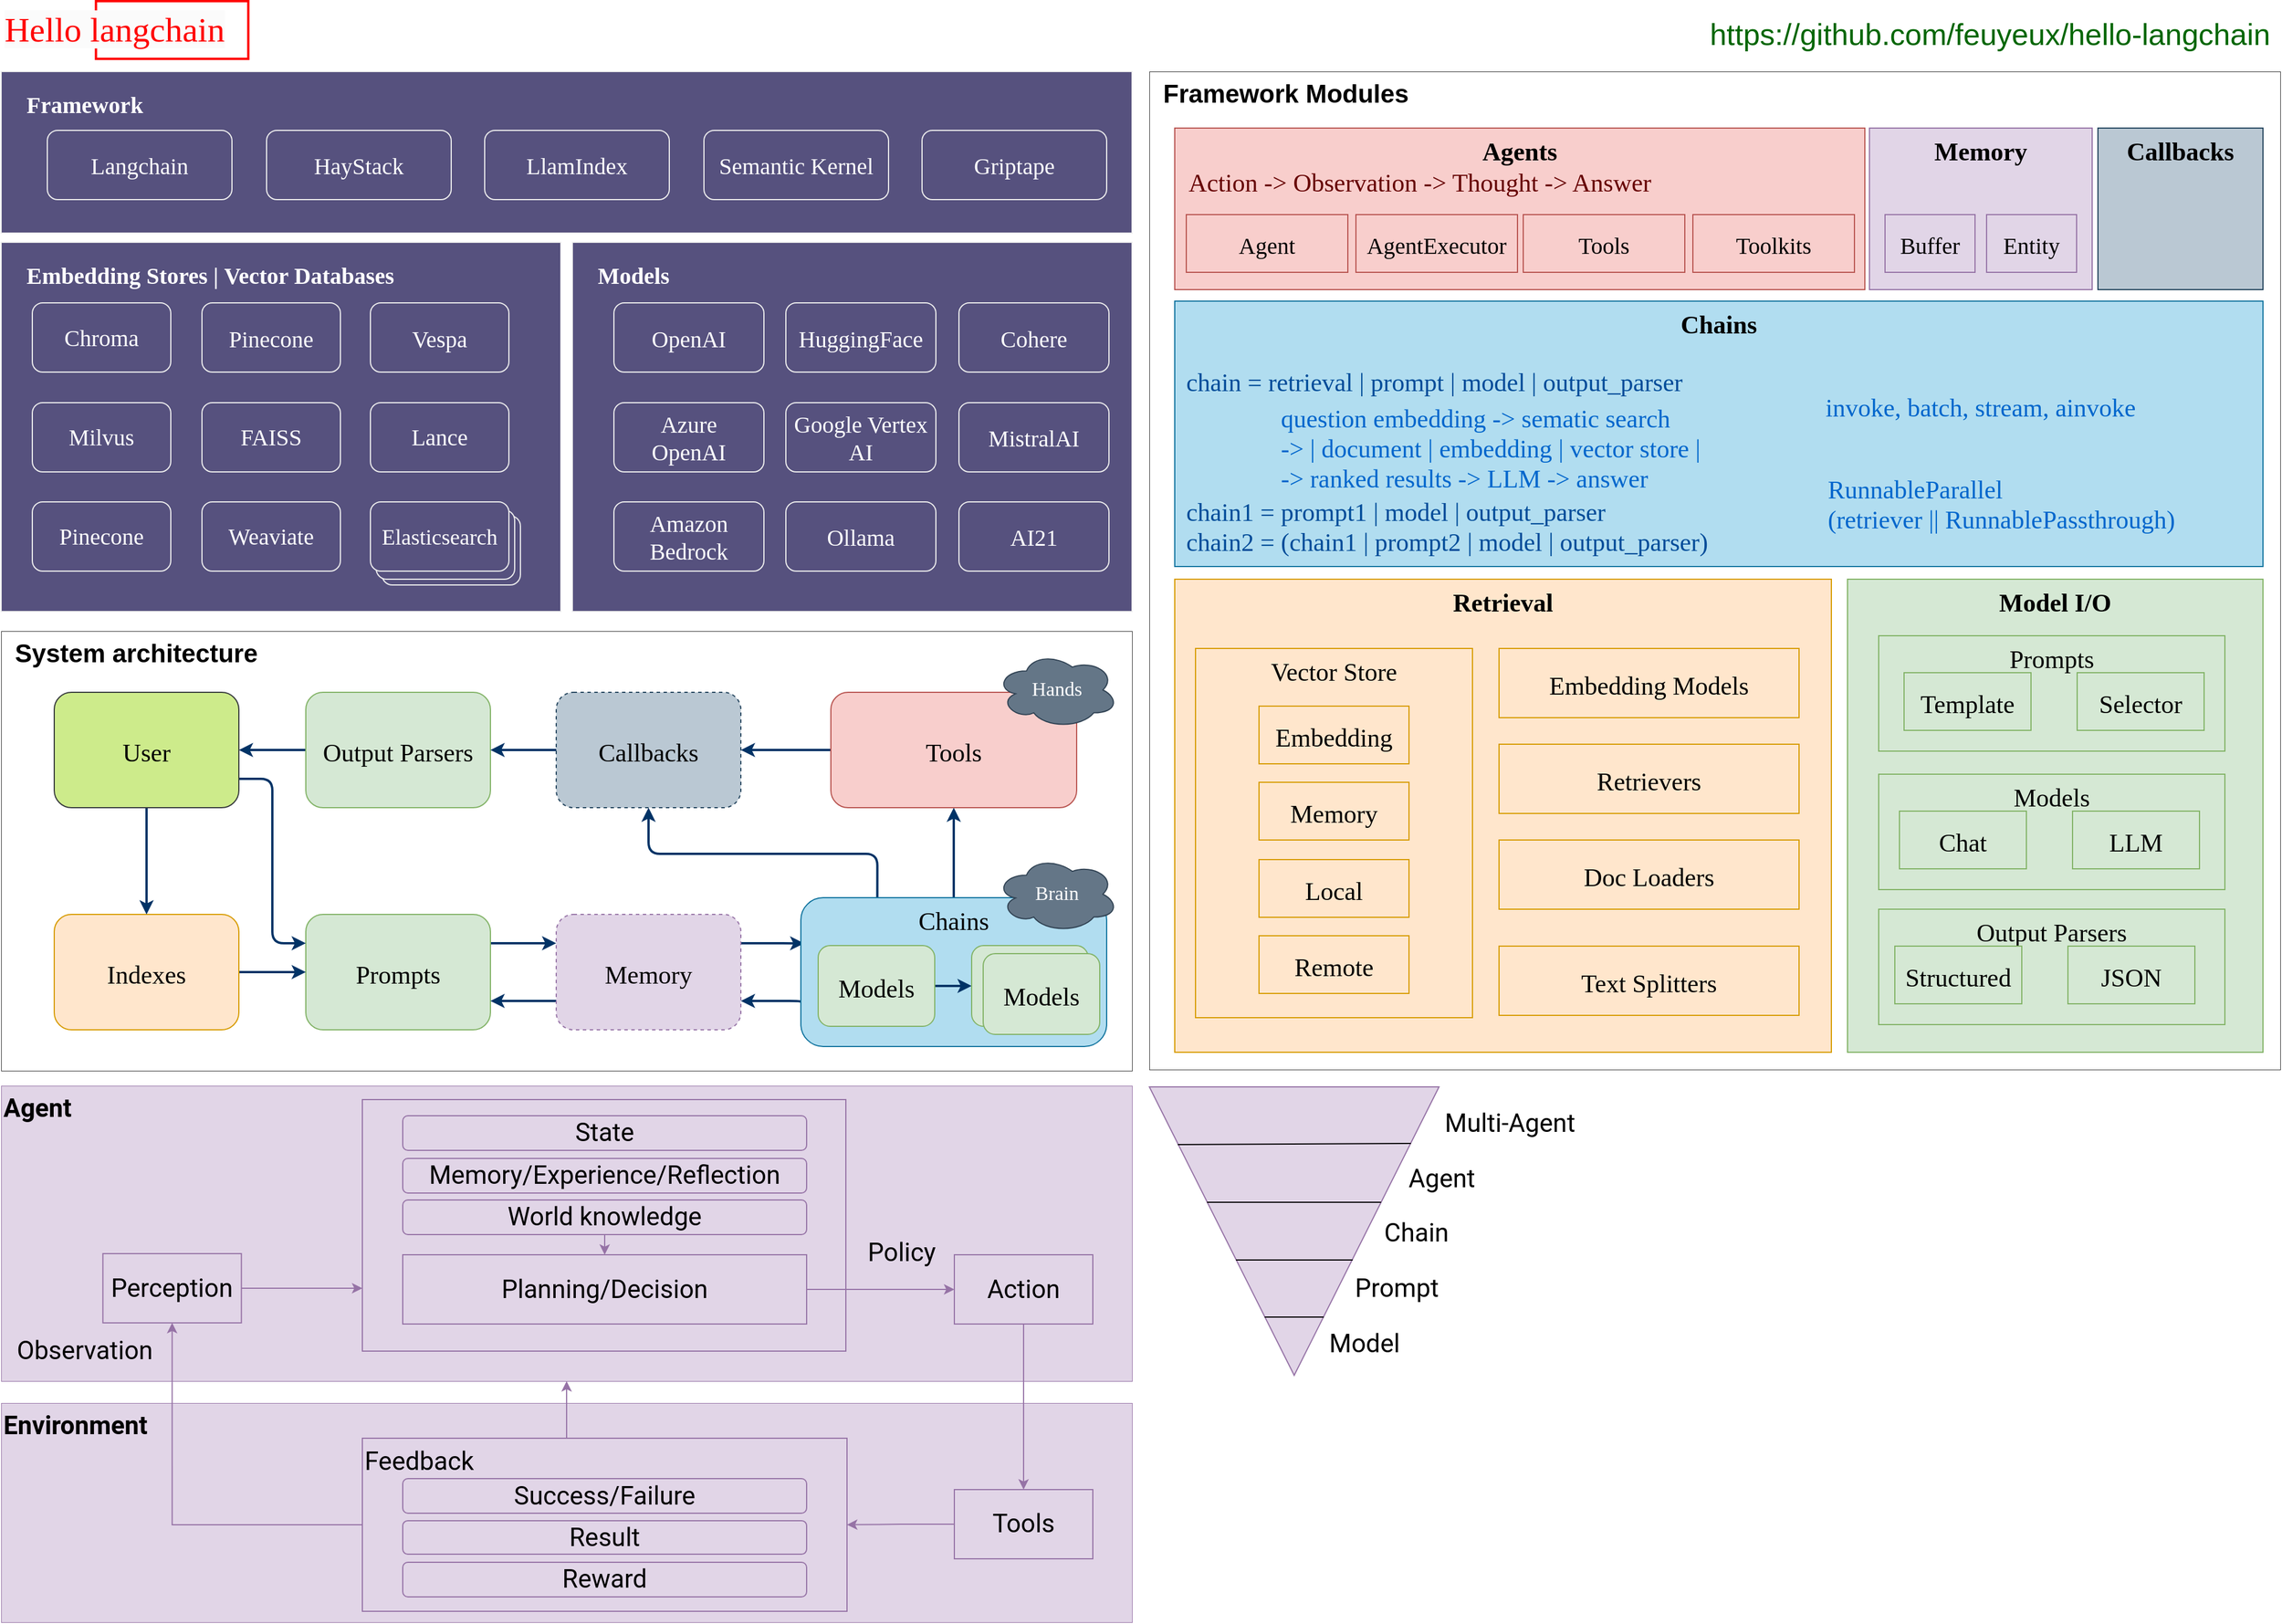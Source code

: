 <mxfile version="23.1.5" type="device">
  <diagram name="第 1 页" id="OYuebWuwv2_rnE3YtoPc">
    <mxGraphModel dx="5807" dy="2049" grid="0" gridSize="10" guides="1" tooltips="1" connect="1" arrows="1" fold="1" page="0" pageScale="1" pageWidth="827" pageHeight="1169" math="0" shadow="0">
      <root>
        <mxCell id="0" />
        <mxCell id="1" parent="0" />
        <mxCell id="qlYfSq8vVIO9M1__4HMO-33" value="System architecture" style="rounded=0;whiteSpace=wrap;html=1;fontSize=22;verticalAlign=top;align=left;spacingLeft=10;strokeColor=#333333;fontStyle=1;strokeWidth=0.5;" parent="1" vertex="1">
          <mxGeometry x="-3075" y="167" width="980" height="381" as="geometry" />
        </mxCell>
        <mxCell id="pzyvWJL_5G5Jy8PRfsOv-4" value="Framework Modules" style="rounded=0;whiteSpace=wrap;html=1;fontSize=22;verticalAlign=top;align=left;spacingLeft=10;strokeColor=#333333;fontStyle=1;strokeWidth=0.5;" parent="1" vertex="1">
          <mxGeometry x="-2080" y="-318" width="980" height="865" as="geometry" />
        </mxCell>
        <mxCell id="4NfUdMrG77cPyhmR1fGu-4" value="Retrieval" style="rounded=0;hachureGap=4;fontFamily=Nunito;fontSize=22;verticalAlign=top;fontSource=https%3A%2F%2Ffonts.googleapis.com%2Fcss%3Ffamily%3DNunito;labelBackgroundColor=none;fillColor=#ffe6cc;strokeColor=#d79b00;fontStyle=1" parent="1" vertex="1">
          <mxGeometry x="-2058" y="122" width="569" height="410" as="geometry" />
        </mxCell>
        <mxCell id="4NfUdMrG77cPyhmR1fGu-16" value="Vector Store" style="rounded=0;hachureGap=4;fontFamily=Nunito;fontSize=22;verticalAlign=top;fontSource=https%3A%2F%2Ffonts.googleapis.com%2Fcss%3Ffamily%3DNunito;labelBackgroundColor=none;fillColor=#ffe6cc;strokeColor=#d79b00;" parent="1" vertex="1">
          <mxGeometry x="-2040" y="182" width="240" height="320" as="geometry" />
        </mxCell>
        <mxCell id="4NfUdMrG77cPyhmR1fGu-1" value="Model I/O" style="rounded=0;hachureGap=4;fontFamily=Nunito;fontSize=22;verticalAlign=top;fontSource=https%3A%2F%2Ffonts.googleapis.com%2Fcss%3Ffamily%3DNunito;labelBackgroundColor=none;fillColor=#d5e8d4;strokeColor=#82b366;fontStyle=1" parent="1" vertex="1">
          <mxGeometry x="-1475" y="122" width="360" height="410" as="geometry" />
        </mxCell>
        <mxCell id="4NfUdMrG77cPyhmR1fGu-12" value="Output Parsers" style="rounded=0;hachureGap=4;fontFamily=Nunito;fontSize=22;verticalAlign=top;fontSource=https%3A%2F%2Ffonts.googleapis.com%2Fcss%3Ffamily%3DNunito;labelBackgroundColor=none;fillColor=#d5e8d4;strokeColor=#82b366;" parent="1" vertex="1">
          <mxGeometry x="-1448" y="408" width="300" height="100" as="geometry" />
        </mxCell>
        <mxCell id="4NfUdMrG77cPyhmR1fGu-2" value="Prompts" style="rounded=0;hachureGap=4;fontFamily=Nunito;fontSize=22;verticalAlign=top;fontSource=https%3A%2F%2Ffonts.googleapis.com%2Fcss%3Ffamily%3DNunito;labelBackgroundColor=none;fillColor=#d5e8d4;strokeColor=#82b366;" parent="1" vertex="1">
          <mxGeometry x="-1448" y="171" width="300" height="100" as="geometry" />
        </mxCell>
        <mxCell id="4NfUdMrG77cPyhmR1fGu-3" value="Models" style="rounded=0;hachureGap=4;fontFamily=Nunito;fontSize=22;verticalAlign=top;fontSource=https%3A%2F%2Ffonts.googleapis.com%2Fcss%3Ffamily%3DNunito;labelBackgroundColor=none;fillColor=#d5e8d4;strokeColor=#82b366;" parent="1" vertex="1">
          <mxGeometry x="-1448" y="291" width="300" height="100" as="geometry" />
        </mxCell>
        <mxCell id="4NfUdMrG77cPyhmR1fGu-5" value="Agents" style="rounded=0;hachureGap=4;fontFamily=Nunito;fontSize=22;verticalAlign=top;fontSource=https%3A%2F%2Ffonts.googleapis.com%2Fcss%3Ffamily%3DNunito;labelBackgroundColor=none;fillColor=#f8cecc;strokeColor=#b85450;fontStyle=1" parent="1" vertex="1">
          <mxGeometry x="-2058" y="-269" width="598" height="140" as="geometry" />
        </mxCell>
        <mxCell id="4NfUdMrG77cPyhmR1fGu-6" value="Selector" style="rounded=0;hachureGap=4;fontFamily=Nunito;fontSize=22;fontSource=https%3A%2F%2Ffonts.googleapis.com%2Fcss%3Ffamily%3DNunito;labelBackgroundColor=none;fillColor=#d5e8d4;strokeColor=#82b366;" parent="1" vertex="1">
          <mxGeometry x="-1276" y="203" width="110" height="50" as="geometry" />
        </mxCell>
        <mxCell id="4NfUdMrG77cPyhmR1fGu-7" value="Template" style="rounded=0;hachureGap=4;fontFamily=Nunito;fontSize=22;fontSource=https%3A%2F%2Ffonts.googleapis.com%2Fcss%3Ffamily%3DNunito;labelBackgroundColor=none;fillColor=#d5e8d4;strokeColor=#82b366;" parent="1" vertex="1">
          <mxGeometry x="-1426" y="203" width="110" height="50" as="geometry" />
        </mxCell>
        <mxCell id="4NfUdMrG77cPyhmR1fGu-8" value="Structured" style="rounded=0;hachureGap=4;fontFamily=Nunito;fontSize=22;fontSource=https%3A%2F%2Ffonts.googleapis.com%2Fcss%3Ffamily%3DNunito;labelBackgroundColor=none;fillColor=#d5e8d4;strokeColor=#82b366;" parent="1" vertex="1">
          <mxGeometry x="-1434" y="440" width="110" height="50" as="geometry" />
        </mxCell>
        <mxCell id="4NfUdMrG77cPyhmR1fGu-9" value="JSON" style="rounded=0;hachureGap=4;fontFamily=Nunito;fontSize=22;fontSource=https%3A%2F%2Ffonts.googleapis.com%2Fcss%3Ffamily%3DNunito;labelBackgroundColor=none;fillColor=#d5e8d4;strokeColor=#82b366;" parent="1" vertex="1">
          <mxGeometry x="-1284" y="440" width="110" height="50" as="geometry" />
        </mxCell>
        <mxCell id="4NfUdMrG77cPyhmR1fGu-10" value="Chat" style="rounded=0;hachureGap=4;fontFamily=Nunito;fontSize=22;fontSource=https%3A%2F%2Ffonts.googleapis.com%2Fcss%3Ffamily%3DNunito;labelBackgroundColor=none;fillColor=#d5e8d4;strokeColor=#82b366;" parent="1" vertex="1">
          <mxGeometry x="-1430" y="323" width="110" height="50" as="geometry" />
        </mxCell>
        <mxCell id="4NfUdMrG77cPyhmR1fGu-11" value="LLM" style="rounded=0;hachureGap=4;fontFamily=Nunito;fontSize=22;fontSource=https%3A%2F%2Ffonts.googleapis.com%2Fcss%3Ffamily%3DNunito;labelBackgroundColor=none;fillColor=#d5e8d4;strokeColor=#82b366;" parent="1" vertex="1">
          <mxGeometry x="-1280" y="323" width="110" height="50" as="geometry" />
        </mxCell>
        <mxCell id="4NfUdMrG77cPyhmR1fGu-13" value="Retrievers" style="rounded=0;hachureGap=4;fontFamily=Nunito;fontSize=22;verticalAlign=middle;fontSource=https%3A%2F%2Ffonts.googleapis.com%2Fcss%3Ffamily%3DNunito;flipV=0;labelBackgroundColor=none;fillColor=#ffe6cc;strokeColor=#d79b00;" parent="1" vertex="1">
          <mxGeometry x="-1777" y="265" width="260" height="60" as="geometry" />
        </mxCell>
        <mxCell id="4NfUdMrG77cPyhmR1fGu-14" value="Embedding" style="rounded=0;hachureGap=4;fontFamily=Nunito;fontSize=22;fontSource=https%3A%2F%2Ffonts.googleapis.com%2Fcss%3Ffamily%3DNunito;labelBackgroundColor=none;fillColor=#ffe6cc;strokeColor=#d79b00;" parent="1" vertex="1">
          <mxGeometry x="-1985" y="232" width="130" height="50" as="geometry" />
        </mxCell>
        <mxCell id="4NfUdMrG77cPyhmR1fGu-15" value="Doc Loaders" style="rounded=0;hachureGap=4;fontFamily=Nunito;fontSize=22;verticalAlign=middle;fontSource=https%3A%2F%2Ffonts.googleapis.com%2Fcss%3Ffamily%3DNunito;flipV=0;labelBackgroundColor=none;fillColor=#ffe6cc;strokeColor=#d79b00;" parent="1" vertex="1">
          <mxGeometry x="-1777" y="348" width="260" height="60" as="geometry" />
        </mxCell>
        <mxCell id="4NfUdMrG77cPyhmR1fGu-17" value="Text Splitters" style="rounded=0;hachureGap=4;fontFamily=Nunito;fontSize=22;verticalAlign=middle;fontSource=https%3A%2F%2Ffonts.googleapis.com%2Fcss%3Ffamily%3DNunito;flipV=0;labelBackgroundColor=none;fillColor=#ffe6cc;strokeColor=#d79b00;" parent="1" vertex="1">
          <mxGeometry x="-1777" y="440" width="260" height="60" as="geometry" />
        </mxCell>
        <mxCell id="4NfUdMrG77cPyhmR1fGu-18" value="Embedding Models" style="rounded=0;hachureGap=4;fontFamily=Nunito;fontSize=22;verticalAlign=middle;fontSource=https%3A%2F%2Ffonts.googleapis.com%2Fcss%3Ffamily%3DNunito;flipV=0;labelBackgroundColor=none;fillColor=#ffe6cc;strokeColor=#d79b00;" parent="1" vertex="1">
          <mxGeometry x="-1777" y="182" width="260" height="60" as="geometry" />
        </mxCell>
        <mxCell id="4NfUdMrG77cPyhmR1fGu-19" value="Local" style="rounded=0;hachureGap=4;fontFamily=Nunito;fontSize=22;fontSource=https%3A%2F%2Ffonts.googleapis.com%2Fcss%3Ffamily%3DNunito;labelBackgroundColor=none;fillColor=#ffe6cc;strokeColor=#d79b00;" parent="1" vertex="1">
          <mxGeometry x="-1985" y="365" width="130" height="50" as="geometry" />
        </mxCell>
        <mxCell id="4NfUdMrG77cPyhmR1fGu-20" value="Memory" style="rounded=0;hachureGap=4;fontFamily=Nunito;fontSize=22;fontSource=https%3A%2F%2Ffonts.googleapis.com%2Fcss%3Ffamily%3DNunito;labelBackgroundColor=none;fillColor=#ffe6cc;strokeColor=#d79b00;" parent="1" vertex="1">
          <mxGeometry x="-1985" y="298" width="130" height="50" as="geometry" />
        </mxCell>
        <mxCell id="4NfUdMrG77cPyhmR1fGu-21" value="Remote" style="rounded=0;hachureGap=4;fontFamily=Nunito;fontSize=22;fontSource=https%3A%2F%2Ffonts.googleapis.com%2Fcss%3Ffamily%3DNunito;labelBackgroundColor=none;fillColor=#ffe6cc;strokeColor=#d79b00;" parent="1" vertex="1">
          <mxGeometry x="-1985" y="431" width="130" height="50" as="geometry" />
        </mxCell>
        <mxCell id="4NfUdMrG77cPyhmR1fGu-22" value="Chains" style="rounded=0;hachureGap=4;fontFamily=Nunito;fontSize=22;verticalAlign=top;fontSource=https%3A%2F%2Ffonts.googleapis.com%2Fcss%3Ffamily%3DNunito;labelBackgroundColor=none;fillColor=#b1ddf0;strokeColor=#10739e;fontStyle=1" parent="1" vertex="1">
          <mxGeometry x="-2058" y="-119" width="943" height="230" as="geometry" />
        </mxCell>
        <mxCell id="4NfUdMrG77cPyhmR1fGu-23" value="chain = retrieval | prompt | model | output_parser" style="text;align=left;verticalAlign=middle;resizable=0;points=[];autosize=1;strokeColor=none;fillColor=none;fontSize=22;fontFamily=Nunito;fontStyle=0;labelBackgroundColor=none;labelBorderColor=none;fontColor=#004C99;fontSource=https%3A%2F%2Ffonts.googleapis.com%2Fcss%3Ffamily%3DNunito;" parent="1" vertex="1">
          <mxGeometry x="-2050" y="-70" width="516" height="38" as="geometry" />
        </mxCell>
        <mxCell id="4NfUdMrG77cPyhmR1fGu-26" value="RunnableParallel &#xa;(retriever || RunnablePassthrough)" style="text;align=left;verticalAlign=middle;resizable=0;points=[];autosize=1;strokeColor=none;fillColor=none;fontSize=22;fontFamily=Nunito;fontStyle=0;labelBackgroundColor=none;labelBorderColor=none;fontColor=#0066CC;fontSource=https%3A%2F%2Ffonts.googleapis.com%2Fcss%3Ffamily%3DNunito;" parent="1" vertex="1">
          <mxGeometry x="-1494" y="22.5" width="362" height="65" as="geometry" />
        </mxCell>
        <mxCell id="4NfUdMrG77cPyhmR1fGu-27" value="invoke, batch, stream, ainvoke" style="text;align=left;verticalAlign=middle;resizable=0;points=[];autosize=1;strokeColor=none;fillColor=none;fontSize=22;fontFamily=Nunito;fontStyle=0;labelBackgroundColor=none;labelBorderColor=none;fontColor=#0066CC;fontSource=https%3A%2F%2Ffonts.googleapis.com%2Fcss%3Ffamily%3DNunito;" parent="1" vertex="1">
          <mxGeometry x="-1496" y="-48" width="328" height="38" as="geometry" />
        </mxCell>
        <mxCell id="4NfUdMrG77cPyhmR1fGu-29" value="AgentExecutor" style="rounded=0;hachureGap=4;fontFamily=Nunito;fontSize=20;fontSource=https%3A%2F%2Ffonts.googleapis.com%2Fcss%3Ffamily%3DNunito;labelBackgroundColor=none;fillColor=#f8cecc;strokeColor=#b85450;" parent="1" vertex="1">
          <mxGeometry x="-1901" y="-194" width="140" height="50" as="geometry" />
        </mxCell>
        <mxCell id="4NfUdMrG77cPyhmR1fGu-30" value="Tools" style="rounded=0;hachureGap=4;fontFamily=Nunito;fontSize=20;fontSource=https%3A%2F%2Ffonts.googleapis.com%2Fcss%3Ffamily%3DNunito;labelBackgroundColor=none;fillColor=#f8cecc;strokeColor=#b85450;" parent="1" vertex="1">
          <mxGeometry x="-1756" y="-194" width="140" height="50" as="geometry" />
        </mxCell>
        <mxCell id="4NfUdMrG77cPyhmR1fGu-32" value="chain1 = prompt1 | model | output_parser&#xa;chain2 = (chain1 | prompt2 | model | output_parser)" style="text;align=left;verticalAlign=middle;resizable=0;points=[];autosize=1;strokeColor=none;fillColor=none;fontSize=22;fontFamily=Nunito;labelBackgroundColor=none;fontColor=#004C99;fontSource=https%3A%2F%2Ffonts.googleapis.com%2Fcss%3Ffamily%3DNunito;" parent="1" vertex="1">
          <mxGeometry x="-2050" y="42" width="539" height="65" as="geometry" />
        </mxCell>
        <mxCell id="4NfUdMrG77cPyhmR1fGu-33" value="Toolkits" style="rounded=0;hachureGap=4;fontFamily=Nunito;fontSize=20;fontSource=https%3A%2F%2Ffonts.googleapis.com%2Fcss%3Ffamily%3DNunito;labelBackgroundColor=none;fillColor=#f8cecc;strokeColor=#b85450;" parent="1" vertex="1">
          <mxGeometry x="-1609" y="-194" width="140" height="50" as="geometry" />
        </mxCell>
        <mxCell id="MscFgvf52E4xxU9Cp72V-1" value="question embedding -&gt; sematic search &#xa;-&gt; | document | embedding | vector store | &#xa;-&gt; ranked results -&gt; LLM -&gt; answer" style="text;align=left;verticalAlign=middle;resizable=0;points=[];autosize=1;strokeColor=none;fillColor=none;fontFamily=Nunito;fontSize=22;fontStyle=0;labelBackgroundColor=none;labelBorderColor=none;fontColor=#0066CC;fontSource=https%3A%2F%2Ffonts.googleapis.com%2Fcss%3Ffamily%3DNunito;" parent="1" vertex="1">
          <mxGeometry x="-1968" y="-39" width="457" height="91" as="geometry" />
        </mxCell>
        <mxCell id="mzIa0gRwXA8rVOjW6qRV-1" value="Framework" style="rounded=0;whiteSpace=wrap;html=1;fontFamily=Nunito;fontSize=20;verticalAlign=top;align=left;spacingLeft=20;spacingTop=10;labelBackgroundColor=none;fillColor=#56517E;strokeColor=#EEEEEE;fontColor=#FFFFFF;fontSource=https%3A%2F%2Ffonts.googleapis.com%2Fcss%3Ffamily%3DNunito;glass=0;shadow=0;fontStyle=1" parent="1" vertex="1">
          <mxGeometry x="-3075" y="-318" width="980" height="140" as="geometry" />
        </mxCell>
        <mxCell id="mzIa0gRwXA8rVOjW6qRV-2" value="Embedding Stores |&amp;nbsp;Vector Databases" style="rounded=0;whiteSpace=wrap;html=1;fontFamily=Nunito;fontSize=20;verticalAlign=top;align=left;spacingLeft=20;spacingTop=10;labelBackgroundColor=none;fillColor=#56517E;strokeColor=#EEEEEE;fontColor=#FFFFFF;fontSource=https%3A%2F%2Ffonts.googleapis.com%2Fcss%3Ffamily%3DNunito;glass=0;shadow=0;fontStyle=1" parent="1" vertex="1">
          <mxGeometry x="-3075" y="-170" width="485" height="320" as="geometry" />
        </mxCell>
        <mxCell id="mzIa0gRwXA8rVOjW6qRV-3" value="Models" style="rounded=0;whiteSpace=wrap;html=1;fontFamily=Nunito;fontSize=20;verticalAlign=top;align=left;spacingLeft=20;spacingTop=10;labelBackgroundColor=none;fillColor=#56517E;strokeColor=#EEEEEE;fontColor=#FFFFFF;fontSource=https%3A%2F%2Ffonts.googleapis.com%2Fcss%3Ffamily%3DNunito;glass=0;shadow=0;fontStyle=1" parent="1" vertex="1">
          <mxGeometry x="-2580" y="-170" width="485" height="320" as="geometry" />
        </mxCell>
        <mxCell id="mzIa0gRwXA8rVOjW6qRV-4" value="Langchain" style="rounded=1;whiteSpace=wrap;html=1;fontFamily=Nunito;fontSize=20;labelBackgroundColor=none;fillColor=#56517E;strokeColor=#EEEEEE;fontColor=#FFFFFF;fontSource=https%3A%2F%2Ffonts.googleapis.com%2Fcss%3Ffamily%3DNunito;fontStyle=0" parent="1" vertex="1">
          <mxGeometry x="-3035" y="-267" width="160" height="60" as="geometry" />
        </mxCell>
        <mxCell id="mzIa0gRwXA8rVOjW6qRV-6" value="HayStack" style="rounded=1;whiteSpace=wrap;html=1;fontFamily=Nunito;fontSize=20;labelBackgroundColor=none;fillColor=#56517E;strokeColor=#EEEEEE;fontColor=#FFFFFF;fontSource=https%3A%2F%2Ffonts.googleapis.com%2Fcss%3Ffamily%3DNunito;fontStyle=0" parent="1" vertex="1">
          <mxGeometry x="-2845" y="-267" width="160" height="60" as="geometry" />
        </mxCell>
        <mxCell id="mzIa0gRwXA8rVOjW6qRV-7" value="OpenAI" style="rounded=1;whiteSpace=wrap;html=1;fontFamily=Nunito;fontSize=20;labelBackgroundColor=none;fillColor=#56517E;strokeColor=#EEEEEE;fontColor=#FFFFFF;fontSource=https%3A%2F%2Ffonts.googleapis.com%2Fcss%3Ffamily%3DNunito;fontStyle=0" parent="1" vertex="1">
          <mxGeometry x="-2544" y="-117.5" width="130" height="60" as="geometry" />
        </mxCell>
        <mxCell id="mzIa0gRwXA8rVOjW6qRV-8" value="HuggingFace" style="rounded=1;whiteSpace=wrap;html=1;fontFamily=Nunito;fontSize=20;labelBackgroundColor=none;fillColor=#56517E;strokeColor=#EEEEEE;fontColor=#FFFFFF;fontSource=https%3A%2F%2Ffonts.googleapis.com%2Fcss%3Ffamily%3DNunito;fontStyle=0" parent="1" vertex="1">
          <mxGeometry x="-2395" y="-117.5" width="130" height="60" as="geometry" />
        </mxCell>
        <mxCell id="mzIa0gRwXA8rVOjW6qRV-9" value="Pinecone" style="rounded=1;whiteSpace=wrap;html=1;fontFamily=Nunito;fontSize=20;labelBackgroundColor=none;fillColor=#56517E;strokeColor=#EEEEEE;fontColor=#FFFFFF;fontSource=https%3A%2F%2Ffonts.googleapis.com%2Fcss%3Ffamily%3DNunito;fontStyle=0" parent="1" vertex="1">
          <mxGeometry x="-2901" y="-117.5" width="120" height="60" as="geometry" />
        </mxCell>
        <mxCell id="mzIa0gRwXA8rVOjW6qRV-10" value="Vespa" style="rounded=1;whiteSpace=wrap;html=1;fontFamily=Nunito;fontSize=20;labelBackgroundColor=none;fillColor=#56517E;strokeColor=#EEEEEE;fontColor=#FFFFFF;fontSource=https%3A%2F%2Ffonts.googleapis.com%2Fcss%3Ffamily%3DNunito;fontStyle=0" parent="1" vertex="1">
          <mxGeometry x="-2755" y="-117.5" width="120" height="60" as="geometry" />
        </mxCell>
        <mxCell id="mzIa0gRwXA8rVOjW6qRV-12" value="Cohere" style="rounded=1;whiteSpace=wrap;html=1;fontFamily=Nunito;fontSize=20;labelBackgroundColor=none;fillColor=#56517E;strokeColor=#EEEEEE;fontColor=#FFFFFF;fontSource=https%3A%2F%2Ffonts.googleapis.com%2Fcss%3Ffamily%3DNunito;fontStyle=0" parent="1" vertex="1">
          <mxGeometry x="-2245" y="-117.5" width="130" height="60" as="geometry" />
        </mxCell>
        <mxCell id="mzIa0gRwXA8rVOjW6qRV-13" value="Google Vertex AI" style="rounded=1;whiteSpace=wrap;html=1;fontFamily=Nunito;fontSize=20;fontStyle=0;labelBackgroundColor=none;fillColor=#56517E;strokeColor=#EEEEEE;fontColor=#FFFFFF;fontSource=https%3A%2F%2Ffonts.googleapis.com%2Fcss%3Ffamily%3DNunito;" parent="1" vertex="1">
          <mxGeometry x="-2395" y="-31" width="130" height="60" as="geometry" />
        </mxCell>
        <mxCell id="mzIa0gRwXA8rVOjW6qRV-14" value="LlamIndex" style="rounded=1;whiteSpace=wrap;html=1;fontFamily=Nunito;fontSize=20;labelBackgroundColor=none;fillColor=#56517E;strokeColor=#EEEEEE;fontColor=#FFFFFF;fontSource=https%3A%2F%2Ffonts.googleapis.com%2Fcss%3Ffamily%3DNunito;fontStyle=0" parent="1" vertex="1">
          <mxGeometry x="-2656" y="-267" width="160" height="60" as="geometry" />
        </mxCell>
        <mxCell id="mzIa0gRwXA8rVOjW6qRV-15" value="Azure &lt;br&gt;OpenAI" style="rounded=1;whiteSpace=wrap;html=1;fontFamily=Nunito;fontSize=20;labelBackgroundColor=none;fillColor=#56517E;strokeColor=#EEEEEE;fontColor=#FFFFFF;fontSource=https%3A%2F%2Ffonts.googleapis.com%2Fcss%3Ffamily%3DNunito;fontStyle=0" parent="1" vertex="1">
          <mxGeometry x="-2544" y="-31" width="130" height="60" as="geometry" />
        </mxCell>
        <mxCell id="mzIa0gRwXA8rVOjW6qRV-16" value="&lt;div style=&quot;font-size: 20px; line-height: 21px;&quot;&gt;Chroma&lt;/div&gt;" style="rounded=1;whiteSpace=wrap;html=1;fontFamily=Nunito;fontSize=20;labelBackgroundColor=none;fillColor=#56517E;strokeColor=#EEEEEE;fontColor=#FFFFFF;fontSource=https%3A%2F%2Ffonts.googleapis.com%2Fcss%3Ffamily%3DNunito;fontStyle=0" parent="1" vertex="1">
          <mxGeometry x="-3048" y="-117.5" width="120" height="60" as="geometry" />
        </mxCell>
        <mxCell id="mzIa0gRwXA8rVOjW6qRV-17" value="&lt;div style=&quot;font-size: 20px; line-height: 21px;&quot;&gt;&lt;div style=&quot;line-height: 21px; font-size: 20px;&quot;&gt;Milvus&lt;/div&gt;&lt;/div&gt;" style="rounded=1;whiteSpace=wrap;html=1;fontFamily=Nunito;fontSize=20;labelBackgroundColor=none;fillColor=#56517E;strokeColor=#EEEEEE;fontColor=#FFFFFF;fontSource=https%3A%2F%2Ffonts.googleapis.com%2Fcss%3Ffamily%3DNunito;fontStyle=0" parent="1" vertex="1">
          <mxGeometry x="-3048" y="-31" width="120" height="60" as="geometry" />
        </mxCell>
        <mxCell id="mzIa0gRwXA8rVOjW6qRV-20" value="MistralAI" style="rounded=1;whiteSpace=wrap;html=1;fontFamily=Nunito;fontSize=20;labelBackgroundColor=none;fillColor=#56517E;strokeColor=#EEEEEE;fontColor=#FFFFFF;fontSource=https%3A%2F%2Ffonts.googleapis.com%2Fcss%3Ffamily%3DNunito;fontStyle=0" parent="1" vertex="1">
          <mxGeometry x="-2245" y="-31" width="130" height="60" as="geometry" />
        </mxCell>
        <mxCell id="mzIa0gRwXA8rVOjW6qRV-22" value="&lt;div style=&quot;font-size: 20px; line-height: 21px;&quot;&gt;&lt;div style=&quot;line-height: 21px; font-size: 20px;&quot;&gt;&lt;div style=&quot;line-height: 21px; font-size: 20px;&quot;&gt;Neo4j&lt;/div&gt;&lt;/div&gt;&lt;/div&gt;" style="rounded=1;whiteSpace=wrap;html=1;fontFamily=Nunito;fontSize=20;labelBackgroundColor=none;fillColor=#56517E;strokeColor=#EEEEEE;fontColor=#FFFFFF;fontSource=https%3A%2F%2Ffonts.googleapis.com%2Fcss%3Ffamily%3DNunito;fontStyle=0" parent="1" vertex="1">
          <mxGeometry x="-2745" y="67" width="120" height="60" as="geometry" />
        </mxCell>
        <mxCell id="mzIa0gRwXA8rVOjW6qRV-24" value="&lt;div style=&quot;font-size: 20px; line-height: 21px;&quot;&gt;&lt;div style=&quot;line-height: 21px; font-size: 20px;&quot;&gt;&lt;div style=&quot;line-height: 21px; font-size: 20px;&quot;&gt;Pinecone&lt;/div&gt;&lt;/div&gt;&lt;/div&gt;" style="rounded=1;whiteSpace=wrap;html=1;fontFamily=Nunito;fontSize=20;labelBackgroundColor=none;fillColor=#56517E;strokeColor=#EEEEEE;fontColor=#FFFFFF;fontSource=https%3A%2F%2Ffonts.googleapis.com%2Fcss%3Ffamily%3DNunito;fontStyle=0" parent="1" vertex="1">
          <mxGeometry x="-3048" y="55" width="120" height="60" as="geometry" />
        </mxCell>
        <mxCell id="mzIa0gRwXA8rVOjW6qRV-26" value="&lt;div style=&quot;font-size: 20px; line-height: 21px;&quot;&gt;&lt;div style=&quot;line-height: 21px; font-size: 20px;&quot;&gt;&lt;div style=&quot;line-height: 21px; font-size: 20px;&quot;&gt;Weaviate&lt;/div&gt;&lt;/div&gt;&lt;/div&gt;" style="rounded=1;whiteSpace=wrap;html=1;fontFamily=Nunito;fontSize=20;labelBackgroundColor=none;fillColor=#56517E;strokeColor=#EEEEEE;fontColor=#FFFFFF;fontSource=https%3A%2F%2Ffonts.googleapis.com%2Fcss%3Ffamily%3DNunito;fontStyle=0" parent="1" vertex="1">
          <mxGeometry x="-2901" y="55" width="120" height="60" as="geometry" />
        </mxCell>
        <mxCell id="mzIa0gRwXA8rVOjW6qRV-28" value="Amazon Bedrock" style="rounded=1;whiteSpace=wrap;html=1;fontFamily=Nunito;fontSize=20;labelBackgroundColor=none;fillColor=#56517E;strokeColor=#EEEEEE;fontColor=#FFFFFF;fontSource=https%3A%2F%2Ffonts.googleapis.com%2Fcss%3Ffamily%3DNunito;fontStyle=0" parent="1" vertex="1">
          <mxGeometry x="-2544" y="55" width="130" height="60" as="geometry" />
        </mxCell>
        <mxCell id="pzyvWJL_5G5Jy8PRfsOv-1" value="Memory" style="rounded=0;hachureGap=4;fontFamily=Nunito;fontSize=22;verticalAlign=top;fontSource=https%3A%2F%2Ffonts.googleapis.com%2Fcss%3Ffamily%3DNunito;labelBackgroundColor=none;fillColor=#e1d5e7;strokeColor=#9673a6;fontStyle=1" parent="1" vertex="1">
          <mxGeometry x="-1456" y="-269" width="193" height="140" as="geometry" />
        </mxCell>
        <mxCell id="pzyvWJL_5G5Jy8PRfsOv-2" value="&lt;div style=&quot;font-size: 20px; line-height: 21px;&quot;&gt;&lt;div style=&quot;line-height: 21px; font-size: 20px;&quot;&gt;&lt;div style=&quot;line-height: 21px; font-size: 20px;&quot;&gt;Redis&lt;/div&gt;&lt;/div&gt;&lt;/div&gt;" style="rounded=1;whiteSpace=wrap;html=1;fontFamily=Nunito;fontSize=20;labelBackgroundColor=none;fillColor=#56517E;strokeColor=#EEEEEE;fontColor=#FFFFFF;fontSource=https%3A%2F%2Ffonts.googleapis.com%2Fcss%3Ffamily%3DNunito;fontStyle=0" parent="1" vertex="1">
          <mxGeometry x="-2750" y="62" width="120" height="60" as="geometry" />
        </mxCell>
        <mxCell id="pzyvWJL_5G5Jy8PRfsOv-3" value="Ollama" style="rounded=1;whiteSpace=wrap;html=1;fontFamily=Nunito;fontSize=20;labelBackgroundColor=none;fillColor=#56517E;strokeColor=#EEEEEE;fontColor=#FFFFFF;fontSource=https%3A%2F%2Ffonts.googleapis.com%2Fcss%3Ffamily%3DNunito;fontStyle=0" parent="1" vertex="1">
          <mxGeometry x="-2395" y="55" width="130" height="60" as="geometry" />
        </mxCell>
        <mxCell id="qlYfSq8vVIO9M1__4HMO-2" value="&lt;div style=&quot;font-size: 20px; line-height: 21px;&quot;&gt;FAISS&lt;/div&gt;" style="rounded=1;whiteSpace=wrap;html=1;fontFamily=Nunito;fontSize=20;labelBackgroundColor=none;fillColor=#56517E;strokeColor=#EEEEEE;fontColor=#FFFFFF;fontSource=https%3A%2F%2Ffonts.googleapis.com%2Fcss%3Ffamily%3DNunito;fontStyle=0" parent="1" vertex="1">
          <mxGeometry x="-2901" y="-31" width="120" height="60" as="geometry" />
        </mxCell>
        <mxCell id="qlYfSq8vVIO9M1__4HMO-4" value="&lt;div style=&quot;font-size: 20px; line-height: 21px;&quot;&gt;Lance&lt;/div&gt;" style="rounded=1;whiteSpace=wrap;html=1;fontFamily=Nunito;fontSize=20;labelBackgroundColor=none;fillColor=#56517E;strokeColor=#EEEEEE;fontColor=#FFFFFF;fontSource=https%3A%2F%2Ffonts.googleapis.com%2Fcss%3Ffamily%3DNunito;fontStyle=0" parent="1" vertex="1">
          <mxGeometry x="-2755" y="-31" width="120" height="60" as="geometry" />
        </mxCell>
        <mxCell id="qlYfSq8vVIO9M1__4HMO-5" value="Callbacks" style="rounded=0;hachureGap=4;fontFamily=Nunito;fontSize=22;verticalAlign=top;fontSource=https%3A%2F%2Ffonts.googleapis.com%2Fcss%3Ffamily%3DNunito;labelBackgroundColor=none;fillColor=#bac8d3;strokeColor=#23445d;fontStyle=1" parent="1" vertex="1">
          <mxGeometry x="-1258" y="-269" width="143" height="140" as="geometry" />
        </mxCell>
        <mxCell id="qlYfSq8vVIO9M1__4HMO-6" value="Agent" style="rounded=0;hachureGap=4;fontFamily=Nunito;fontSize=20;fontSource=https%3A%2F%2Ffonts.googleapis.com%2Fcss%3Ffamily%3DNunito;labelBackgroundColor=none;fillColor=#f8cecc;strokeColor=#b85450;" parent="1" vertex="1">
          <mxGeometry x="-2048" y="-194" width="140" height="50" as="geometry" />
        </mxCell>
        <mxCell id="qlYfSq8vVIO9M1__4HMO-8" value="AI21" style="rounded=1;whiteSpace=wrap;html=1;fontFamily=Nunito;fontSize=20;labelBackgroundColor=none;fillColor=#56517E;strokeColor=#EEEEEE;fontColor=#FFFFFF;fontSource=https%3A%2F%2Ffonts.googleapis.com%2Fcss%3Ffamily%3DNunito;fontStyle=0" parent="1" vertex="1">
          <mxGeometry x="-2245" y="55" width="130" height="60" as="geometry" />
        </mxCell>
        <mxCell id="qlYfSq8vVIO9M1__4HMO-9" value="Semantic Kernel" style="rounded=1;whiteSpace=wrap;html=1;fontFamily=Nunito;fontSize=20;labelBackgroundColor=none;fillColor=#56517E;strokeColor=#EEEEEE;fontColor=#FFFFFF;fontSource=https%3A%2F%2Ffonts.googleapis.com%2Fcss%3Ffamily%3DNunito;fontStyle=0" parent="1" vertex="1">
          <mxGeometry x="-2466" y="-267" width="160" height="60" as="geometry" />
        </mxCell>
        <mxCell id="mzIa0gRwXA8rVOjW6qRV-23" value="&lt;div style=&quot;font-size: 19px; line-height: 21px;&quot;&gt;&lt;div style=&quot;line-height: 21px; font-size: 19px;&quot;&gt;&lt;div style=&quot;line-height: 21px; font-size: 19px;&quot;&gt;Elasticsearch&lt;/div&gt;&lt;/div&gt;&lt;/div&gt;" style="rounded=1;whiteSpace=wrap;html=1;fontFamily=Nunito;fontSize=19;labelBackgroundColor=none;fillColor=#56517E;strokeColor=#EEEEEE;fontColor=#FFFFFF;fontSource=https%3A%2F%2Ffonts.googleapis.com%2Fcss%3Ffamily%3DNunito;fontStyle=0" parent="1" vertex="1">
          <mxGeometry x="-2755" y="55" width="120" height="60" as="geometry" />
        </mxCell>
        <mxCell id="qlYfSq8vVIO9M1__4HMO-15" value="Action -&gt; Observation -&gt; Thought -&gt; Answer" style="text;align=left;verticalAlign=middle;resizable=0;points=[];autosize=1;strokeColor=none;fillColor=none;fontSize=22;fontFamily=Nunito;fontStyle=0;labelBackgroundColor=none;labelBorderColor=none;fontColor=#660000;fontSource=https%3A%2F%2Ffonts.googleapis.com%2Fcss%3Ffamily%3DNunito;" parent="1" vertex="1">
          <mxGeometry x="-2048" y="-243" width="465" height="38" as="geometry" />
        </mxCell>
        <mxCell id="qlYfSq8vVIO9M1__4HMO-16" value="Griptape" style="rounded=1;whiteSpace=wrap;html=1;fontFamily=Nunito;fontSize=20;labelBackgroundColor=none;fillColor=#56517E;strokeColor=#EEEEEE;fontColor=#FFFFFF;fontSource=https%3A%2F%2Ffonts.googleapis.com%2Fcss%3Ffamily%3DNunito;fontStyle=0" parent="1" vertex="1">
          <mxGeometry x="-2277" y="-267" width="160" height="60" as="geometry" />
        </mxCell>
        <mxCell id="qlYfSq8vVIO9M1__4HMO-17" value="Buffer" style="rounded=0;hachureGap=4;fontFamily=Nunito;fontSize=20;fontSource=https%3A%2F%2Ffonts.googleapis.com%2Fcss%3Ffamily%3DNunito;labelBackgroundColor=none;fillColor=#e1d5e7;strokeColor=#9673a6;" parent="1" vertex="1">
          <mxGeometry x="-1442.5" y="-194" width="78" height="50" as="geometry" />
        </mxCell>
        <mxCell id="qlYfSq8vVIO9M1__4HMO-18" value="Entity" style="rounded=0;hachureGap=4;fontFamily=Nunito;fontSize=20;fontSource=https%3A%2F%2Ffonts.googleapis.com%2Fcss%3Ffamily%3DNunito;labelBackgroundColor=none;fillColor=#e1d5e7;strokeColor=#9673a6;" parent="1" vertex="1">
          <mxGeometry x="-1354.5" y="-194" width="78" height="50" as="geometry" />
        </mxCell>
        <mxCell id="qlYfSq8vVIO9M1__4HMO-40" style="edgeStyle=orthogonalEdgeStyle;rounded=1;orthogonalLoop=1;jettySize=auto;html=1;exitX=1;exitY=0.25;exitDx=0;exitDy=0;entryX=0;entryY=0.25;entryDx=0;entryDy=0;strokeWidth=2;strokeColor=#003366;" parent="1" source="qlYfSq8vVIO9M1__4HMO-19" target="qlYfSq8vVIO9M1__4HMO-20" edge="1">
          <mxGeometry relative="1" as="geometry" />
        </mxCell>
        <mxCell id="qlYfSq8vVIO9M1__4HMO-19" value="Prompts" style="rounded=1;hachureGap=4;fontFamily=Nunito;fontSize=22;verticalAlign=middle;fontSource=https%3A%2F%2Ffonts.googleapis.com%2Fcss%3Ffamily%3DNunito;labelBackgroundColor=none;fillColor=#d5e8d4;strokeColor=#82b366;" parent="1" vertex="1">
          <mxGeometry x="-2811" y="412.5" width="160" height="100" as="geometry" />
        </mxCell>
        <mxCell id="qlYfSq8vVIO9M1__4HMO-41" style="edgeStyle=orthogonalEdgeStyle;rounded=1;orthogonalLoop=1;jettySize=auto;html=1;exitX=0;exitY=0.75;exitDx=0;exitDy=0;entryX=1;entryY=0.75;entryDx=0;entryDy=0;strokeWidth=2;strokeColor=#003366;" parent="1" source="qlYfSq8vVIO9M1__4HMO-20" target="qlYfSq8vVIO9M1__4HMO-19" edge="1">
          <mxGeometry relative="1" as="geometry" />
        </mxCell>
        <mxCell id="qlYfSq8vVIO9M1__4HMO-42" style="edgeStyle=orthogonalEdgeStyle;rounded=1;orthogonalLoop=1;jettySize=auto;html=1;exitX=1;exitY=0.25;exitDx=0;exitDy=0;entryX=0.011;entryY=0.307;entryDx=0;entryDy=0;entryPerimeter=0;strokeWidth=2;strokeColor=#003366;" parent="1" source="qlYfSq8vVIO9M1__4HMO-20" target="qlYfSq8vVIO9M1__4HMO-21" edge="1">
          <mxGeometry relative="1" as="geometry" />
        </mxCell>
        <mxCell id="qlYfSq8vVIO9M1__4HMO-20" value="Memory" style="rounded=1;hachureGap=4;fontFamily=Nunito;fontSize=22;verticalAlign=middle;fontSource=https%3A%2F%2Ffonts.googleapis.com%2Fcss%3Ffamily%3DNunito;labelBackgroundColor=none;fillColor=#e1d5e7;strokeColor=#9673a6;dashed=1;" parent="1" vertex="1">
          <mxGeometry x="-2594" y="412.5" width="160" height="100" as="geometry" />
        </mxCell>
        <mxCell id="qlYfSq8vVIO9M1__4HMO-43" style="edgeStyle=orthogonalEdgeStyle;rounded=1;orthogonalLoop=1;jettySize=auto;html=1;exitX=0.003;exitY=0.673;exitDx=0;exitDy=0;entryX=1;entryY=0.75;entryDx=0;entryDy=0;strokeWidth=2;strokeColor=#003366;exitPerimeter=0;" parent="1" source="qlYfSq8vVIO9M1__4HMO-21" target="qlYfSq8vVIO9M1__4HMO-20" edge="1">
          <mxGeometry relative="1" as="geometry">
            <Array as="points">
              <mxPoint x="-2381" y="490.5" />
              <mxPoint x="-2382" y="490.5" />
              <mxPoint x="-2382" y="487.5" />
            </Array>
          </mxGeometry>
        </mxCell>
        <mxCell id="qlYfSq8vVIO9M1__4HMO-44" style="edgeStyle=orthogonalEdgeStyle;rounded=1;orthogonalLoop=1;jettySize=auto;html=1;exitX=0.5;exitY=0;exitDx=0;exitDy=0;entryX=0.5;entryY=1;entryDx=0;entryDy=0;strokeWidth=2;strokeColor=#003366;" parent="1" source="qlYfSq8vVIO9M1__4HMO-21" target="qlYfSq8vVIO9M1__4HMO-25" edge="1">
          <mxGeometry relative="1" as="geometry" />
        </mxCell>
        <mxCell id="qlYfSq8vVIO9M1__4HMO-49" style="edgeStyle=orthogonalEdgeStyle;rounded=1;orthogonalLoop=1;jettySize=auto;html=1;exitX=0.25;exitY=0;exitDx=0;exitDy=0;entryX=0.5;entryY=1;entryDx=0;entryDy=0;strokeWidth=2;strokeColor=#003366;" parent="1" source="qlYfSq8vVIO9M1__4HMO-21" target="qlYfSq8vVIO9M1__4HMO-26" edge="1">
          <mxGeometry relative="1" as="geometry">
            <Array as="points">
              <mxPoint x="-2316" y="360" />
              <mxPoint x="-2514" y="360" />
            </Array>
          </mxGeometry>
        </mxCell>
        <mxCell id="qlYfSq8vVIO9M1__4HMO-21" value="Chains" style="rounded=1;hachureGap=4;fontFamily=Nunito;fontSize=22;verticalAlign=top;fontSource=https%3A%2F%2Ffonts.googleapis.com%2Fcss%3Ffamily%3DNunito;labelBackgroundColor=none;fillColor=#b1ddf0;strokeColor=#10739e;" parent="1" vertex="1">
          <mxGeometry x="-2382" y="398" width="265" height="129" as="geometry" />
        </mxCell>
        <mxCell id="qlYfSq8vVIO9M1__4HMO-35" style="edgeStyle=orthogonalEdgeStyle;rounded=1;orthogonalLoop=1;jettySize=auto;html=1;exitX=1;exitY=0.5;exitDx=0;exitDy=0;entryX=0;entryY=0.5;entryDx=0;entryDy=0;strokeWidth=2;strokeColor=#003366;" parent="1" source="qlYfSq8vVIO9M1__4HMO-23" target="qlYfSq8vVIO9M1__4HMO-34" edge="1">
          <mxGeometry relative="1" as="geometry" />
        </mxCell>
        <mxCell id="qlYfSq8vVIO9M1__4HMO-23" value="Models" style="rounded=1;hachureGap=4;fontFamily=Nunito;fontSize=22;verticalAlign=middle;fontSource=https%3A%2F%2Ffonts.googleapis.com%2Fcss%3Ffamily%3DNunito;labelBackgroundColor=none;fillColor=#d5e8d4;strokeColor=#82b366;" parent="1" vertex="1">
          <mxGeometry x="-2367" y="439.5" width="101" height="70" as="geometry" />
        </mxCell>
        <mxCell id="qlYfSq8vVIO9M1__4HMO-48" style="edgeStyle=orthogonalEdgeStyle;rounded=1;orthogonalLoop=1;jettySize=auto;html=1;exitX=0;exitY=0.5;exitDx=0;exitDy=0;strokeWidth=2;strokeColor=#003366;" parent="1" source="qlYfSq8vVIO9M1__4HMO-24" target="qlYfSq8vVIO9M1__4HMO-28" edge="1">
          <mxGeometry relative="1" as="geometry" />
        </mxCell>
        <mxCell id="qlYfSq8vVIO9M1__4HMO-24" value="Output Parsers" style="rounded=1;hachureGap=4;fontFamily=Nunito;fontSize=22;verticalAlign=middle;fontSource=https%3A%2F%2Ffonts.googleapis.com%2Fcss%3Ffamily%3DNunito;labelBackgroundColor=none;fillColor=#d5e8d4;strokeColor=#82b366;" parent="1" vertex="1">
          <mxGeometry x="-2811" y="220" width="160" height="100" as="geometry" />
        </mxCell>
        <mxCell id="qlYfSq8vVIO9M1__4HMO-46" style="edgeStyle=orthogonalEdgeStyle;rounded=1;orthogonalLoop=1;jettySize=auto;html=1;exitX=0;exitY=0.5;exitDx=0;exitDy=0;entryX=1;entryY=0.5;entryDx=0;entryDy=0;strokeWidth=2;strokeColor=#003366;" parent="1" source="qlYfSq8vVIO9M1__4HMO-25" target="qlYfSq8vVIO9M1__4HMO-26" edge="1">
          <mxGeometry relative="1" as="geometry" />
        </mxCell>
        <mxCell id="qlYfSq8vVIO9M1__4HMO-25" value="Tools" style="rounded=1;hachureGap=4;fontFamily=Nunito;fontSize=22;verticalAlign=middle;fontSource=https%3A%2F%2Ffonts.googleapis.com%2Fcss%3Ffamily%3DNunito;labelBackgroundColor=none;fillColor=#f8cecc;strokeColor=#b85450;" parent="1" vertex="1">
          <mxGeometry x="-2356" y="220" width="213" height="100" as="geometry" />
        </mxCell>
        <mxCell id="qlYfSq8vVIO9M1__4HMO-47" style="edgeStyle=orthogonalEdgeStyle;rounded=1;orthogonalLoop=1;jettySize=auto;html=1;exitX=0;exitY=0.5;exitDx=0;exitDy=0;entryX=1;entryY=0.5;entryDx=0;entryDy=0;strokeWidth=2;strokeColor=#003366;" parent="1" source="qlYfSq8vVIO9M1__4HMO-26" target="qlYfSq8vVIO9M1__4HMO-24" edge="1">
          <mxGeometry relative="1" as="geometry" />
        </mxCell>
        <mxCell id="qlYfSq8vVIO9M1__4HMO-26" value="Callbacks" style="rounded=1;hachureGap=4;fontFamily=Nunito;fontSize=22;verticalAlign=middle;fontSource=https%3A%2F%2Ffonts.googleapis.com%2Fcss%3Ffamily%3DNunito;labelBackgroundColor=none;fillColor=#bac8d3;strokeColor=#23445d;dashed=1;" parent="1" vertex="1">
          <mxGeometry x="-2594" y="220" width="160" height="100" as="geometry" />
        </mxCell>
        <mxCell id="qlYfSq8vVIO9M1__4HMO-39" style="edgeStyle=orthogonalEdgeStyle;rounded=1;orthogonalLoop=1;jettySize=auto;html=1;exitX=1;exitY=0.5;exitDx=0;exitDy=0;strokeWidth=2;strokeColor=#003366;" parent="1" source="qlYfSq8vVIO9M1__4HMO-27" target="qlYfSq8vVIO9M1__4HMO-19" edge="1">
          <mxGeometry relative="1" as="geometry" />
        </mxCell>
        <mxCell id="qlYfSq8vVIO9M1__4HMO-27" value="Indexes" style="rounded=1;hachureGap=4;fontFamily=Nunito;fontSize=22;verticalAlign=middle;fontSource=https%3A%2F%2Ffonts.googleapis.com%2Fcss%3Ffamily%3DNunito;labelBackgroundColor=none;fillColor=#ffe6cc;strokeColor=#d79b00;" parent="1" vertex="1">
          <mxGeometry x="-3029" y="412.5" width="160" height="100" as="geometry" />
        </mxCell>
        <mxCell id="qlYfSq8vVIO9M1__4HMO-37" style="edgeStyle=orthogonalEdgeStyle;rounded=1;orthogonalLoop=1;jettySize=auto;html=1;exitX=0.5;exitY=1;exitDx=0;exitDy=0;entryX=0.5;entryY=0;entryDx=0;entryDy=0;strokeWidth=2;strokeColor=#003366;" parent="1" source="qlYfSq8vVIO9M1__4HMO-28" target="qlYfSq8vVIO9M1__4HMO-27" edge="1">
          <mxGeometry relative="1" as="geometry" />
        </mxCell>
        <mxCell id="qlYfSq8vVIO9M1__4HMO-38" style="edgeStyle=orthogonalEdgeStyle;rounded=1;orthogonalLoop=1;jettySize=auto;html=1;exitX=1;exitY=0.75;exitDx=0;exitDy=0;entryX=0;entryY=0.25;entryDx=0;entryDy=0;strokeWidth=2;strokeColor=#003366;" parent="1" source="qlYfSq8vVIO9M1__4HMO-28" target="qlYfSq8vVIO9M1__4HMO-19" edge="1">
          <mxGeometry relative="1" as="geometry" />
        </mxCell>
        <mxCell id="qlYfSq8vVIO9M1__4HMO-28" value="User" style="rounded=1;hachureGap=4;fontFamily=Nunito;fontSize=22;verticalAlign=middle;fontSource=https%3A%2F%2Ffonts.googleapis.com%2Fcss%3Ffamily%3DNunito;labelBackgroundColor=none;fillColor=#cdeb8b;strokeColor=#36393d;" parent="1" vertex="1">
          <mxGeometry x="-3029" y="220" width="160" height="100" as="geometry" />
        </mxCell>
        <mxCell id="qlYfSq8vVIO9M1__4HMO-34" value="Models" style="rounded=1;hachureGap=4;fontFamily=Nunito;fontSize=22;verticalAlign=middle;fontSource=https%3A%2F%2Ffonts.googleapis.com%2Fcss%3Ffamily%3DNunito;labelBackgroundColor=none;fillColor=#d5e8d4;strokeColor=#82b366;" parent="1" vertex="1">
          <mxGeometry x="-2234" y="439.5" width="101" height="70" as="geometry" />
        </mxCell>
        <mxCell id="qlYfSq8vVIO9M1__4HMO-36" value="Models" style="rounded=1;hachureGap=4;fontFamily=Nunito;fontSize=22;verticalAlign=middle;fontSource=https%3A%2F%2Ffonts.googleapis.com%2Fcss%3Ffamily%3DNunito;labelBackgroundColor=none;fillColor=#d5e8d4;strokeColor=#82b366;" parent="1" vertex="1">
          <mxGeometry x="-2224" y="446.5" width="101" height="70" as="geometry" />
        </mxCell>
        <mxCell id="qlYfSq8vVIO9M1__4HMO-50" value="Hands" style="ellipse;shape=cloud;whiteSpace=wrap;html=1;fontFamily=Nunito;fontSource=https%3A%2F%2Ffonts.googleapis.com%2Fcss%3Ffamily%3DNunito;fontSize=17;fontStyle=0;fillColor=#647687;strokeColor=#314354;fontColor=#ffffff;" parent="1" vertex="1">
          <mxGeometry x="-2213" y="185" width="106" height="66" as="geometry" />
        </mxCell>
        <mxCell id="qlYfSq8vVIO9M1__4HMO-51" value="Brain" style="ellipse;shape=cloud;whiteSpace=wrap;html=1;fontFamily=Nunito;fontSource=https%3A%2F%2Ffonts.googleapis.com%2Fcss%3Ffamily%3DNunito;fontSize=17;fontStyle=0;fillColor=#647687;strokeColor=#314354;fontColor=#ffffff;" parent="1" vertex="1">
          <mxGeometry x="-2213" y="362" width="106" height="66" as="geometry" />
        </mxCell>
        <mxCell id="KbBfKpdLjztEsZ8T_dnm-1" value="" style="rounded=0;whiteSpace=wrap;strokeWidth=2;fontColor=#FF0000;strokeColor=#FF0000;html=1;labelBackgroundColor=none;" parent="1" vertex="1">
          <mxGeometry x="-2992.825" y="-379" width="132" height="50" as="geometry" />
        </mxCell>
        <mxCell id="KbBfKpdLjztEsZ8T_dnm-2" value="&lt;span style=&quot;color: rgb(255, 0, 0); font-family: &amp;quot;Concert One&amp;quot;; font-size: 30px; font-style: normal; font-variant-ligatures: normal; font-variant-caps: normal; font-weight: 400; letter-spacing: normal; orphans: 2; text-align: center; text-indent: 0px; text-transform: none; widows: 2; word-spacing: 0px; -webkit-text-stroke-width: 0px; background-color: rgb(251, 251, 251); text-decoration-thickness: initial; text-decoration-style: initial; text-decoration-color: initial; float: none; display: inline !important;&quot;&gt;Hello langchain&lt;/span&gt;" style="text;whiteSpace=wrap;html=1;fontSize=20;fontFamily=Architects Daughter;" parent="1" vertex="1">
          <mxGeometry x="-3074" y="-379" width="250" height="41.5" as="geometry" />
        </mxCell>
        <mxCell id="KbBfKpdLjztEsZ8T_dnm-3" value="https://github.com/feuyeux/hello-langchain" style="text;html=1;align=center;verticalAlign=middle;resizable=0;points=[];autosize=1;strokeColor=none;fillColor=none;fontSize=26;fontColor=#006600;" parent="1" vertex="1">
          <mxGeometry x="-1604" y="-372" width="504" height="43" as="geometry" />
        </mxCell>
        <mxCell id="IxvLEUm5hBMbJVvRJ1Gj-1" value="Agent" style="rounded=0;whiteSpace=wrap;html=1;verticalAlign=top;align=left;fontSize=22;fontFamily=Roboto;strokeWidth=0.5;fontStyle=1;fillColor=#e1d5e7;strokeColor=#9673a6;" vertex="1" parent="1">
          <mxGeometry x="-3075" y="561" width="980" height="256" as="geometry" />
        </mxCell>
        <mxCell id="IxvLEUm5hBMbJVvRJ1Gj-2" value="Environment" style="rounded=0;whiteSpace=wrap;html=1;verticalAlign=top;align=left;fontSize=22;fontFamily=Roboto;strokeWidth=0.5;fontStyle=1;fillColor=#e1d5e7;strokeColor=#9673a6;" vertex="1" parent="1">
          <mxGeometry x="-3075" y="836" width="980" height="190" as="geometry" />
        </mxCell>
        <mxCell id="IxvLEUm5hBMbJVvRJ1Gj-41" style="edgeStyle=orthogonalEdgeStyle;rounded=0;orthogonalLoop=1;jettySize=auto;html=1;exitX=1;exitY=0.5;exitDx=0;exitDy=0;entryX=0;entryY=0.75;entryDx=0;entryDy=0;fillColor=#e1d5e7;strokeColor=#9673a6;" edge="1" parent="1" source="IxvLEUm5hBMbJVvRJ1Gj-4" target="IxvLEUm5hBMbJVvRJ1Gj-5">
          <mxGeometry relative="1" as="geometry" />
        </mxCell>
        <mxCell id="IxvLEUm5hBMbJVvRJ1Gj-4" value="Perception" style="rounded=0;whiteSpace=wrap;html=1;fontFamily=Roboto;fontSize=22;fillColor=#e1d5e7;strokeColor=#9673a6;" vertex="1" parent="1">
          <mxGeometry x="-2986.82" y="706.5" width="120" height="60" as="geometry" />
        </mxCell>
        <mxCell id="IxvLEUm5hBMbJVvRJ1Gj-5" value="" style="rounded=0;whiteSpace=wrap;html=1;fontFamily=Roboto;fontSize=22;fillColor=#e1d5e7;strokeColor=#9673a6;" vertex="1" parent="1">
          <mxGeometry x="-2762" y="573" width="419" height="218" as="geometry" />
        </mxCell>
        <mxCell id="IxvLEUm5hBMbJVvRJ1Gj-6" style="edgeStyle=orthogonalEdgeStyle;rounded=0;orthogonalLoop=1;jettySize=auto;html=1;exitX=0.5;exitY=1;exitDx=0;exitDy=0;entryX=0.5;entryY=0;entryDx=0;entryDy=0;fontFamily=Roboto;fontSize=22;fillColor=#e1d5e7;strokeColor=#9673a6;" edge="1" parent="1" source="IxvLEUm5hBMbJVvRJ1Gj-7" target="IxvLEUm5hBMbJVvRJ1Gj-21">
          <mxGeometry relative="1" as="geometry" />
        </mxCell>
        <mxCell id="IxvLEUm5hBMbJVvRJ1Gj-7" value="Action" style="rounded=0;whiteSpace=wrap;html=1;fontFamily=Roboto;fontSize=22;fillColor=#e1d5e7;strokeColor=#9673a6;" vertex="1" parent="1">
          <mxGeometry x="-2249" y="707.5" width="120" height="60" as="geometry" />
        </mxCell>
        <mxCell id="IxvLEUm5hBMbJVvRJ1Gj-8" style="edgeStyle=orthogonalEdgeStyle;rounded=0;orthogonalLoop=1;jettySize=auto;html=1;exitX=1;exitY=0.5;exitDx=0;exitDy=0;entryX=0;entryY=0.5;entryDx=0;entryDy=0;fontFamily=Roboto;fontSize=22;fillColor=#e1d5e7;strokeColor=#9673a6;" edge="1" parent="1" source="IxvLEUm5hBMbJVvRJ1Gj-9" target="IxvLEUm5hBMbJVvRJ1Gj-7">
          <mxGeometry relative="1" as="geometry" />
        </mxCell>
        <mxCell id="IxvLEUm5hBMbJVvRJ1Gj-9" value="Planning/Decision" style="rounded=0;whiteSpace=wrap;html=1;fontFamily=Roboto;fontSize=22;fillColor=#e1d5e7;strokeColor=#9673a6;" vertex="1" parent="1">
          <mxGeometry x="-2727" y="707.5" width="350" height="60" as="geometry" />
        </mxCell>
        <mxCell id="IxvLEUm5hBMbJVvRJ1Gj-10" value="State" style="rounded=1;whiteSpace=wrap;html=1;strokeColor=#9673a6;fontFamily=Roboto;fontSize=22;fillColor=#e1d5e7;" vertex="1" parent="1">
          <mxGeometry x="-2727" y="587" width="350" height="30" as="geometry" />
        </mxCell>
        <mxCell id="IxvLEUm5hBMbJVvRJ1Gj-11" value="Memory/Experience/Reflection" style="rounded=1;whiteSpace=wrap;html=1;strokeColor=#9673a6;fontFamily=Roboto;fontSize=22;fillColor=#e1d5e7;" vertex="1" parent="1">
          <mxGeometry x="-2727" y="624" width="350" height="30" as="geometry" />
        </mxCell>
        <mxCell id="IxvLEUm5hBMbJVvRJ1Gj-12" style="edgeStyle=orthogonalEdgeStyle;rounded=0;orthogonalLoop=1;jettySize=auto;html=1;exitX=0.5;exitY=1;exitDx=0;exitDy=0;entryX=0.5;entryY=0;entryDx=0;entryDy=0;strokeColor=#9673a6;fontFamily=Roboto;fontSize=22;fillColor=#e1d5e7;" edge="1" parent="1" source="IxvLEUm5hBMbJVvRJ1Gj-13" target="IxvLEUm5hBMbJVvRJ1Gj-9">
          <mxGeometry relative="1" as="geometry" />
        </mxCell>
        <mxCell id="IxvLEUm5hBMbJVvRJ1Gj-13" value="World knowledge" style="rounded=1;whiteSpace=wrap;html=1;strokeColor=#9673a6;fontFamily=Roboto;fontSize=22;fillColor=#e1d5e7;" vertex="1" parent="1">
          <mxGeometry x="-2727" y="660" width="350" height="30" as="geometry" />
        </mxCell>
        <mxCell id="IxvLEUm5hBMbJVvRJ1Gj-14" style="edgeStyle=orthogonalEdgeStyle;rounded=0;orthogonalLoop=1;jettySize=auto;html=1;exitX=0.5;exitY=0;exitDx=0;exitDy=0;fontFamily=Roboto;fontSize=22;fillColor=#e1d5e7;strokeColor=#9673a6;" edge="1" parent="1" source="IxvLEUm5hBMbJVvRJ1Gj-16" target="IxvLEUm5hBMbJVvRJ1Gj-1">
          <mxGeometry relative="1" as="geometry">
            <mxPoint x="-2585" y="820" as="targetPoint" />
            <Array as="points">
              <mxPoint x="-2551" y="872" />
              <mxPoint x="-2585" y="872" />
            </Array>
          </mxGeometry>
        </mxCell>
        <mxCell id="IxvLEUm5hBMbJVvRJ1Gj-15" style="edgeStyle=orthogonalEdgeStyle;rounded=0;orthogonalLoop=1;jettySize=auto;html=1;exitX=0;exitY=0.5;exitDx=0;exitDy=0;entryX=0.5;entryY=1;entryDx=0;entryDy=0;fontFamily=Roboto;fontSize=22;fillColor=#e1d5e7;strokeColor=#9673a6;" edge="1" parent="1" source="IxvLEUm5hBMbJVvRJ1Gj-16" target="IxvLEUm5hBMbJVvRJ1Gj-4">
          <mxGeometry relative="1" as="geometry" />
        </mxCell>
        <mxCell id="IxvLEUm5hBMbJVvRJ1Gj-16" value="Feedback" style="rounded=0;whiteSpace=wrap;html=1;verticalAlign=top;align=left;fontSize=22;fontFamily=Roboto;fillColor=#e1d5e7;strokeColor=#9673a6;" vertex="1" parent="1">
          <mxGeometry x="-2762" y="866.5" width="420" height="150" as="geometry" />
        </mxCell>
        <mxCell id="IxvLEUm5hBMbJVvRJ1Gj-17" value="Success/Failure" style="rounded=1;whiteSpace=wrap;html=1;flipV=1;fontFamily=Roboto;fontSize=22;fillColor=#e1d5e7;strokeColor=#9673a6;" vertex="1" parent="1">
          <mxGeometry x="-2727" y="901.5" width="350" height="30" as="geometry" />
        </mxCell>
        <mxCell id="IxvLEUm5hBMbJVvRJ1Gj-18" value="Result" style="rounded=1;whiteSpace=wrap;html=1;flipV=1;fontFamily=Roboto;fontSize=22;fillColor=#e1d5e7;strokeColor=#9673a6;" vertex="1" parent="1">
          <mxGeometry x="-2727" y="938" width="350" height="29" as="geometry" />
        </mxCell>
        <mxCell id="IxvLEUm5hBMbJVvRJ1Gj-19" value="Reward" style="rounded=1;whiteSpace=wrap;html=1;flipV=1;fontFamily=Roboto;fontSize=22;fillColor=#e1d5e7;strokeColor=#9673a6;" vertex="1" parent="1">
          <mxGeometry x="-2727" y="974" width="350" height="30" as="geometry" />
        </mxCell>
        <mxCell id="IxvLEUm5hBMbJVvRJ1Gj-20" style="edgeStyle=orthogonalEdgeStyle;rounded=0;orthogonalLoop=1;jettySize=auto;html=1;exitX=0;exitY=0.5;exitDx=0;exitDy=0;entryX=1;entryY=0.5;entryDx=0;entryDy=0;fontFamily=Roboto;fontSize=22;fillColor=#e1d5e7;strokeColor=#9673a6;" edge="1" parent="1" source="IxvLEUm5hBMbJVvRJ1Gj-21" target="IxvLEUm5hBMbJVvRJ1Gj-16">
          <mxGeometry relative="1" as="geometry" />
        </mxCell>
        <mxCell id="IxvLEUm5hBMbJVvRJ1Gj-21" value="Tools" style="rounded=0;whiteSpace=wrap;html=1;fontFamily=Roboto;fontSize=22;fillColor=#e1d5e7;strokeColor=#9673a6;" vertex="1" parent="1">
          <mxGeometry x="-2249" y="911" width="120" height="60" as="geometry" />
        </mxCell>
        <mxCell id="IxvLEUm5hBMbJVvRJ1Gj-22" value="Policy" style="text;html=1;align=center;verticalAlign=middle;resizable=0;points=[];autosize=1;strokeColor=none;fillColor=#e1d5e7;fontFamily=Roboto;fontSize=22;" vertex="1" parent="1">
          <mxGeometry x="-2335" y="687" width="79" height="38" as="geometry" />
        </mxCell>
        <mxCell id="IxvLEUm5hBMbJVvRJ1Gj-23" value="Observation" style="text;html=1;align=center;verticalAlign=middle;resizable=0;points=[];autosize=1;strokeColor=none;fillColor=#e1d5e7;fontFamily=Roboto;fontSize=22;" vertex="1" parent="1">
          <mxGeometry x="-3074" y="772" width="141" height="38" as="geometry" />
        </mxCell>
        <mxCell id="IxvLEUm5hBMbJVvRJ1Gj-24" value="" style="triangle;whiteSpace=wrap;html=1;direction=south;fontSize=22;fillColor=#e1d5e7;strokeColor=#9673a6;" vertex="1" parent="1">
          <mxGeometry x="-2080" y="562" width="251" height="250" as="geometry" />
        </mxCell>
        <mxCell id="IxvLEUm5hBMbJVvRJ1Gj-25" value="" style="endArrow=none;html=1;rounded=0;exitX=0.798;exitY=0.398;exitDx=0;exitDy=0;exitPerimeter=0;entryX=0.798;entryY=0.602;entryDx=0;entryDy=0;entryPerimeter=0;fontSize=22;" edge="1" parent="1" source="IxvLEUm5hBMbJVvRJ1Gj-24" target="IxvLEUm5hBMbJVvRJ1Gj-24">
          <mxGeometry width="50" height="50" relative="1" as="geometry">
            <mxPoint x="-1920" y="881.4" as="sourcePoint" />
            <mxPoint x="-1859.4" y="882.2" as="targetPoint" />
          </mxGeometry>
        </mxCell>
        <mxCell id="IxvLEUm5hBMbJVvRJ1Gj-26" value="" style="endArrow=none;html=1;rounded=0;exitX=0.6;exitY=0.701;exitDx=0;exitDy=0;exitPerimeter=0;entryX=0.6;entryY=0.298;entryDx=0;entryDy=0;entryPerimeter=0;fontSize=22;" edge="1" parent="1" source="IxvLEUm5hBMbJVvRJ1Gj-24" target="IxvLEUm5hBMbJVvRJ1Gj-24">
          <mxGeometry width="50" height="50" relative="1" as="geometry">
            <mxPoint x="-1940" y="832" as="sourcePoint" />
            <mxPoint x="-1890" y="782" as="targetPoint" />
          </mxGeometry>
        </mxCell>
        <mxCell id="IxvLEUm5hBMbJVvRJ1Gj-27" value="" style="endArrow=none;html=1;rounded=0;exitX=0.4;exitY=0.801;exitDx=0;exitDy=0;exitPerimeter=0;entryX=0.4;entryY=0.2;entryDx=0;entryDy=0;entryPerimeter=0;fontSize=22;" edge="1" parent="1" source="IxvLEUm5hBMbJVvRJ1Gj-24" target="IxvLEUm5hBMbJVvRJ1Gj-24">
          <mxGeometry width="50" height="50" relative="1" as="geometry">
            <mxPoint x="-1970" y="742" as="sourcePoint" />
            <mxPoint x="-1920" y="692" as="targetPoint" />
          </mxGeometry>
        </mxCell>
        <mxCell id="IxvLEUm5hBMbJVvRJ1Gj-28" value="" style="endArrow=none;html=1;rounded=0;exitX=0.2;exitY=0.902;exitDx=0;exitDy=0;exitPerimeter=0;entryX=0.196;entryY=0.097;entryDx=0;entryDy=0;entryPerimeter=0;fontSize=22;" edge="1" parent="1" source="IxvLEUm5hBMbJVvRJ1Gj-24" target="IxvLEUm5hBMbJVvRJ1Gj-24">
          <mxGeometry width="50" height="50" relative="1" as="geometry">
            <mxPoint x="-2000" y="652" as="sourcePoint" />
            <mxPoint x="-1770" y="642" as="targetPoint" />
          </mxGeometry>
        </mxCell>
        <mxCell id="IxvLEUm5hBMbJVvRJ1Gj-29" value="Prompt" style="text;html=1;align=center;verticalAlign=middle;resizable=0;points=[];autosize=1;strokeColor=none;fillColor=none;fontFamily=Roboto;fontStyle=0;fontSize=22;" vertex="1" parent="1">
          <mxGeometry x="-1913" y="718" width="93" height="38" as="geometry" />
        </mxCell>
        <mxCell id="IxvLEUm5hBMbJVvRJ1Gj-30" value="Chain" style="text;html=1;align=center;verticalAlign=middle;resizable=0;points=[];autosize=1;strokeColor=none;fillColor=none;fontFamily=Roboto;fontStyle=0;fontSize=22;" vertex="1" parent="1">
          <mxGeometry x="-1887" y="670" width="76" height="38" as="geometry" />
        </mxCell>
        <mxCell id="IxvLEUm5hBMbJVvRJ1Gj-31" value="Agent" style="text;html=1;align=center;verticalAlign=middle;resizable=0;points=[];autosize=1;strokeColor=none;fillColor=none;fontFamily=Roboto;fontStyle=0;fontSize=22;" vertex="1" parent="1">
          <mxGeometry x="-1866" y="623" width="78" height="38" as="geometry" />
        </mxCell>
        <mxCell id="IxvLEUm5hBMbJVvRJ1Gj-32" value="Multi-Agent" style="text;html=1;align=center;verticalAlign=middle;resizable=0;points=[];autosize=1;strokeColor=none;fillColor=none;fontFamily=Roboto;fontStyle=0;fontSize=22;" vertex="1" parent="1">
          <mxGeometry x="-1839" y="575" width="141" height="38" as="geometry" />
        </mxCell>
        <mxCell id="IxvLEUm5hBMbJVvRJ1Gj-33" value="Model" style="text;html=1;align=center;verticalAlign=middle;resizable=0;points=[];autosize=1;strokeColor=none;fillColor=none;fontFamily=Roboto;fontSize=22;" vertex="1" parent="1">
          <mxGeometry x="-1935" y="765.5" width="81" height="38" as="geometry" />
        </mxCell>
      </root>
    </mxGraphModel>
  </diagram>
</mxfile>
